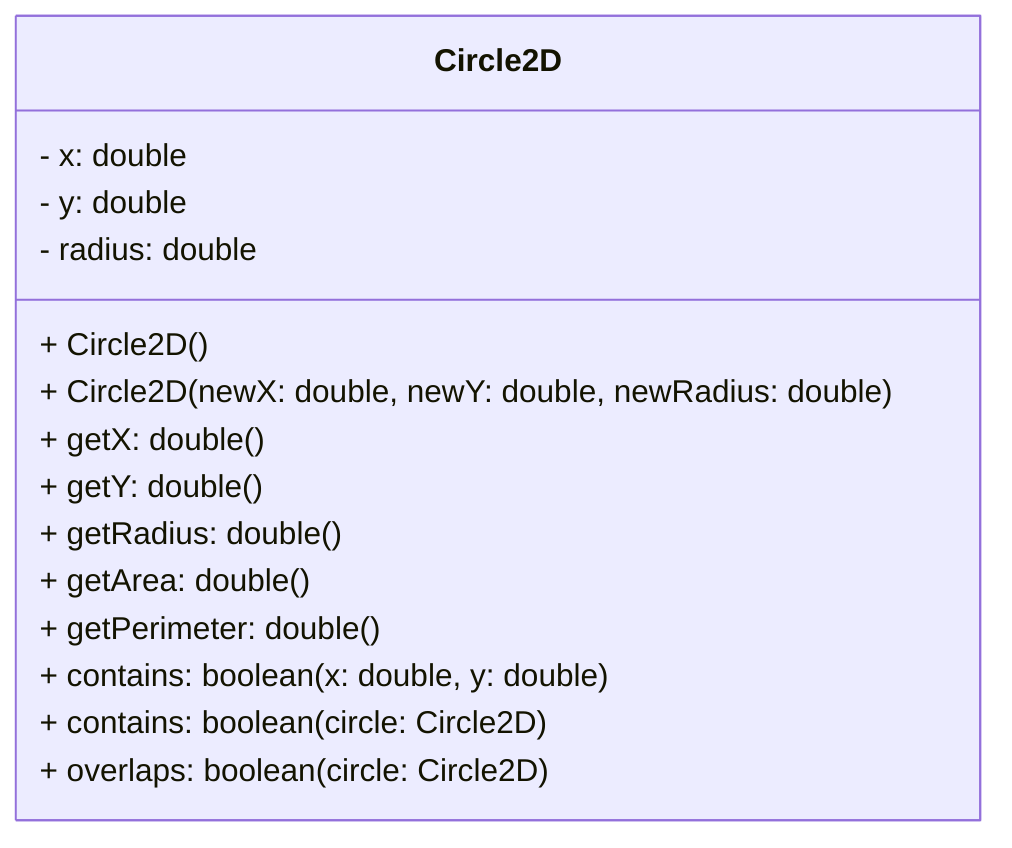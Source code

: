 classDiagram
    class Circle2D{
    - x: double
    - y: double
    - radius: double
    + Circle2D()
    + Circle2D(newX: double, newY: double, newRadius: double)
    + getX: double()
    + getY: double()
    + getRadius: double()
    + getArea: double()
    + getPerimeter: double()
    + contains: boolean(x: double, y: double)
    + contains: boolean(circle: Circle2D)
    + overlaps: boolean(circle: Circle2D)
}